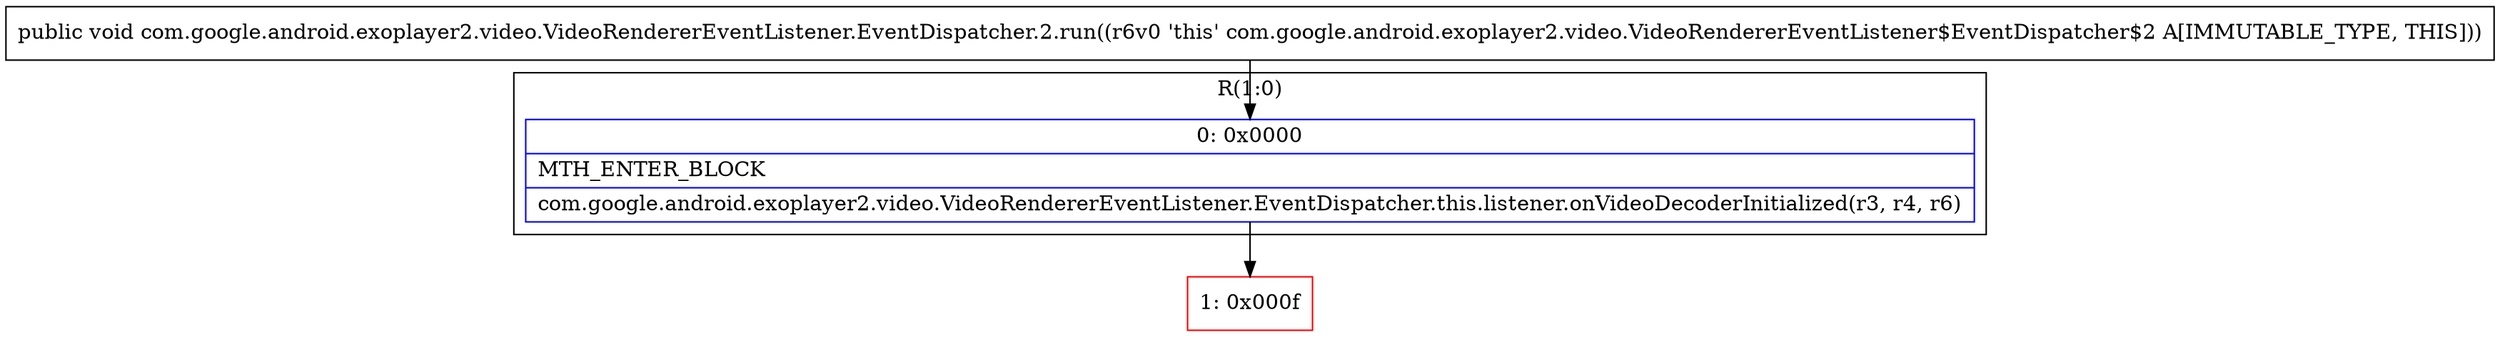 digraph "CFG forcom.google.android.exoplayer2.video.VideoRendererEventListener.EventDispatcher.2.run()V" {
subgraph cluster_Region_895325869 {
label = "R(1:0)";
node [shape=record,color=blue];
Node_0 [shape=record,label="{0\:\ 0x0000|MTH_ENTER_BLOCK\l|com.google.android.exoplayer2.video.VideoRendererEventListener.EventDispatcher.this.listener.onVideoDecoderInitialized(r3, r4, r6)\l}"];
}
Node_1 [shape=record,color=red,label="{1\:\ 0x000f}"];
MethodNode[shape=record,label="{public void com.google.android.exoplayer2.video.VideoRendererEventListener.EventDispatcher.2.run((r6v0 'this' com.google.android.exoplayer2.video.VideoRendererEventListener$EventDispatcher$2 A[IMMUTABLE_TYPE, THIS])) }"];
MethodNode -> Node_0;
Node_0 -> Node_1;
}

